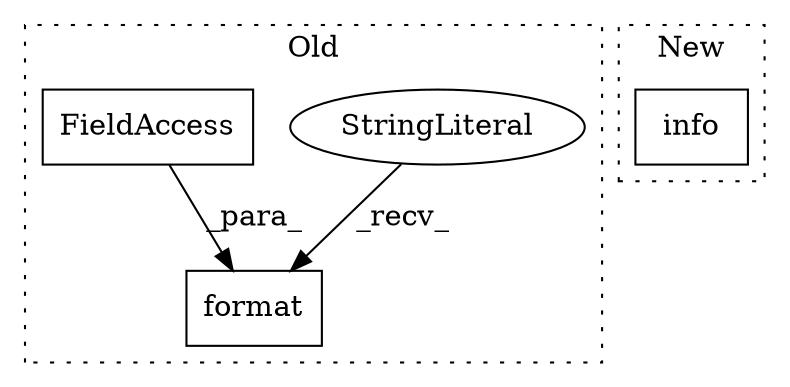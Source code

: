 digraph G {
subgraph cluster0 {
1 [label="format" a="32" s="6445,6564" l="7,1" shape="box"];
3 [label="StringLiteral" a="45" s="6192" l="252" shape="ellipse"];
4 [label="FieldAccess" a="22" s="6521" l="18" shape="box"];
label = "Old";
style="dotted";
}
subgraph cluster1 {
2 [label="info" a="32" s="6859" l="6" shape="box"];
label = "New";
style="dotted";
}
3 -> 1 [label="_recv_"];
4 -> 1 [label="_para_"];
}